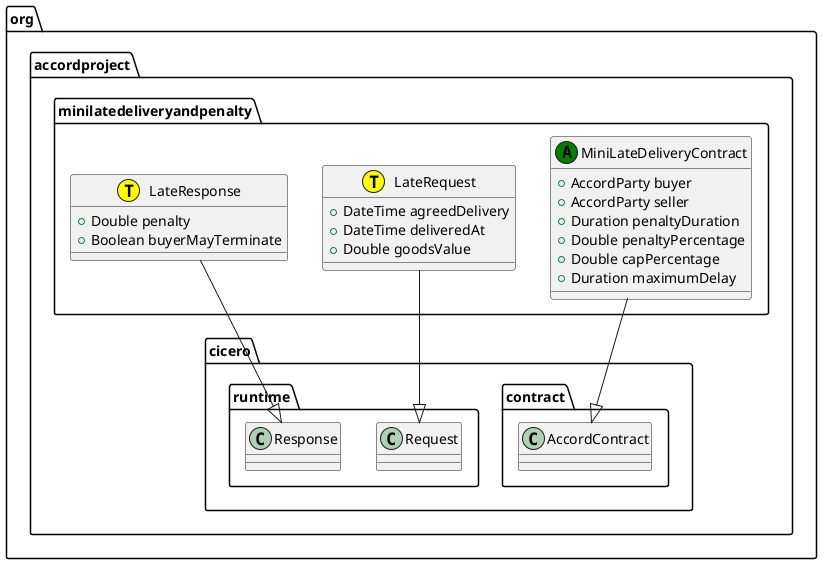 @startuml
class org.accordproject.minilatedeliveryandpenalty.MiniLateDeliveryContract << (A,green) >> {
   + AccordParty buyer
   + AccordParty seller
   + Duration penaltyDuration
   + Double penaltyPercentage
   + Double capPercentage
   + Duration maximumDelay
}
org.accordproject.minilatedeliveryandpenalty.MiniLateDeliveryContract --|> org.accordproject.cicero.contract.AccordContract
class org.accordproject.minilatedeliveryandpenalty.LateRequest << (T,yellow) >> {
   + DateTime agreedDelivery
   + DateTime deliveredAt
   + Double goodsValue
}
org.accordproject.minilatedeliveryandpenalty.LateRequest --|> org.accordproject.cicero.runtime.Request
class org.accordproject.minilatedeliveryandpenalty.LateResponse << (T,yellow) >> {
   + Double penalty
   + Boolean buyerMayTerminate
}
org.accordproject.minilatedeliveryandpenalty.LateResponse --|> org.accordproject.cicero.runtime.Response
@enduml
